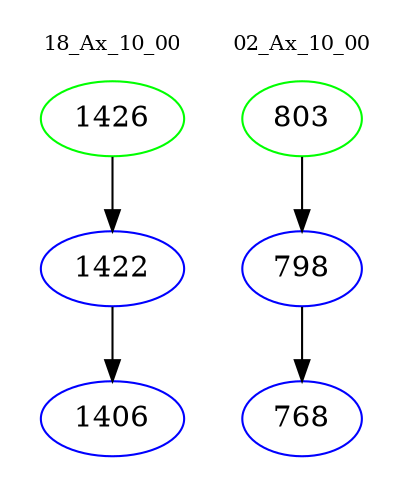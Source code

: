 digraph{
subgraph cluster_0 {
color = white
label = "18_Ax_10_00";
fontsize=10;
T0_1426 [label="1426", color="green"]
T0_1426 -> T0_1422 [color="black"]
T0_1422 [label="1422", color="blue"]
T0_1422 -> T0_1406 [color="black"]
T0_1406 [label="1406", color="blue"]
}
subgraph cluster_1 {
color = white
label = "02_Ax_10_00";
fontsize=10;
T1_803 [label="803", color="green"]
T1_803 -> T1_798 [color="black"]
T1_798 [label="798", color="blue"]
T1_798 -> T1_768 [color="black"]
T1_768 [label="768", color="blue"]
}
}
